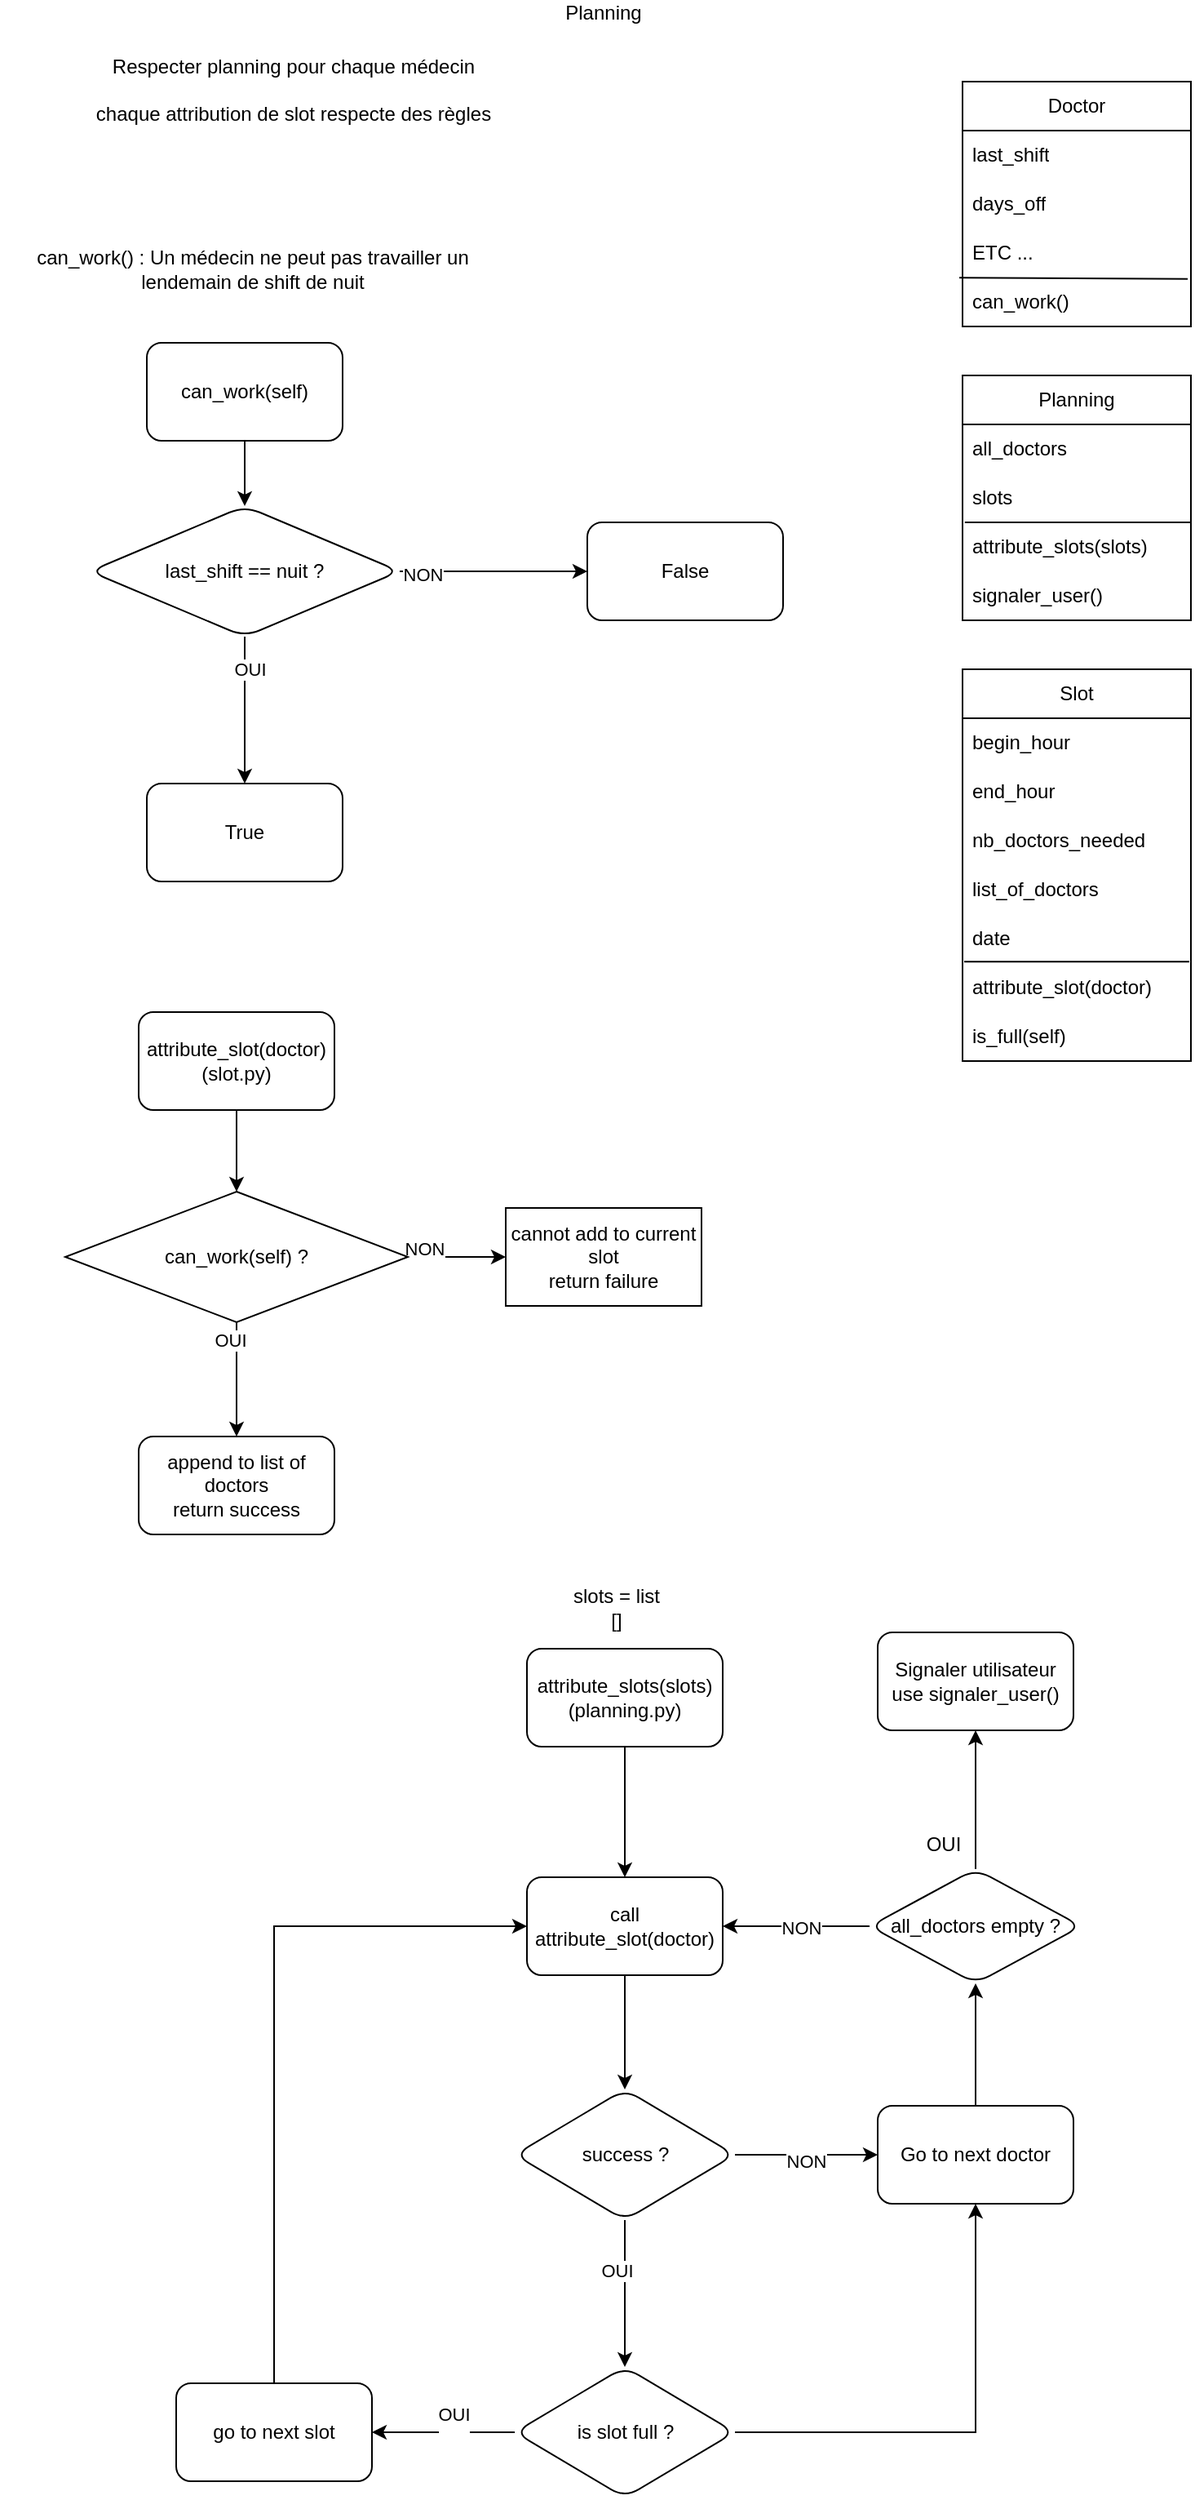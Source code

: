 <mxfile version="28.0.6">
  <diagram name="Page-1" id="e1UUfqzqh1J2FyLAKjhC">
    <mxGraphModel dx="1303" dy="704" grid="1" gridSize="10" guides="1" tooltips="1" connect="1" arrows="1" fold="1" page="1" pageScale="1" pageWidth="850" pageHeight="1100" math="0" shadow="0">
      <root>
        <mxCell id="0" />
        <mxCell id="1" parent="0" />
        <mxCell id="AhvmUSWCSc92sMhkSgfX-1" value="&lt;div&gt;Planning&lt;/div&gt;&lt;div&gt;&lt;br&gt;&lt;/div&gt;" style="text;html=1;align=center;verticalAlign=middle;whiteSpace=wrap;rounded=0;" vertex="1" parent="1">
          <mxGeometry x="380" y="40" width="60" height="30" as="geometry" />
        </mxCell>
        <mxCell id="AhvmUSWCSc92sMhkSgfX-2" value="&lt;div&gt;Respecter planning pour chaque médecin&lt;/div&gt;&lt;div&gt;&lt;br&gt;&lt;/div&gt;&lt;div&gt;chaque attribution de slot respecte des règles&lt;/div&gt;" style="text;html=1;align=center;verticalAlign=middle;whiteSpace=wrap;rounded=0;" vertex="1" parent="1">
          <mxGeometry x="60" y="80" width="320" height="30" as="geometry" />
        </mxCell>
        <mxCell id="AhvmUSWCSc92sMhkSgfX-8" value="can_work() : Un médecin ne peut pas travailler un lendemain de shift de nuit" style="text;html=1;align=center;verticalAlign=middle;whiteSpace=wrap;rounded=0;" vertex="1" parent="1">
          <mxGeometry x="40" y="190" width="310" height="30" as="geometry" />
        </mxCell>
        <mxCell id="AhvmUSWCSc92sMhkSgfX-14" value="" style="edgeStyle=orthogonalEdgeStyle;rounded=0;orthogonalLoop=1;jettySize=auto;html=1;" edge="1" parent="1" source="AhvmUSWCSc92sMhkSgfX-10" target="AhvmUSWCSc92sMhkSgfX-13">
          <mxGeometry relative="1" as="geometry" />
        </mxCell>
        <mxCell id="AhvmUSWCSc92sMhkSgfX-10" value="can_work(self)" style="rounded=1;whiteSpace=wrap;html=1;" vertex="1" parent="1">
          <mxGeometry x="130" y="250" width="120" height="60" as="geometry" />
        </mxCell>
        <mxCell id="AhvmUSWCSc92sMhkSgfX-16" value="" style="edgeStyle=orthogonalEdgeStyle;rounded=0;orthogonalLoop=1;jettySize=auto;html=1;" edge="1" parent="1" source="AhvmUSWCSc92sMhkSgfX-13" target="AhvmUSWCSc92sMhkSgfX-15">
          <mxGeometry relative="1" as="geometry" />
        </mxCell>
        <mxCell id="AhvmUSWCSc92sMhkSgfX-17" value="&lt;div&gt;OUI&lt;/div&gt;" style="edgeLabel;html=1;align=center;verticalAlign=middle;resizable=0;points=[];" vertex="1" connectable="0" parent="AhvmUSWCSc92sMhkSgfX-16">
          <mxGeometry x="-0.556" y="3" relative="1" as="geometry">
            <mxPoint as="offset" />
          </mxGeometry>
        </mxCell>
        <mxCell id="AhvmUSWCSc92sMhkSgfX-19" value="" style="edgeStyle=orthogonalEdgeStyle;rounded=0;orthogonalLoop=1;jettySize=auto;html=1;" edge="1" parent="1" source="AhvmUSWCSc92sMhkSgfX-13" target="AhvmUSWCSc92sMhkSgfX-18">
          <mxGeometry relative="1" as="geometry" />
        </mxCell>
        <mxCell id="AhvmUSWCSc92sMhkSgfX-20" value="NON" style="edgeLabel;html=1;align=center;verticalAlign=middle;resizable=0;points=[];" vertex="1" connectable="0" parent="AhvmUSWCSc92sMhkSgfX-19">
          <mxGeometry x="-0.756" y="-2" relative="1" as="geometry">
            <mxPoint as="offset" />
          </mxGeometry>
        </mxCell>
        <mxCell id="AhvmUSWCSc92sMhkSgfX-13" value="last_shift == nuit ?" style="rhombus;whiteSpace=wrap;html=1;rounded=1;" vertex="1" parent="1">
          <mxGeometry x="95" y="350" width="190" height="80" as="geometry" />
        </mxCell>
        <mxCell id="AhvmUSWCSc92sMhkSgfX-15" value="True" style="whiteSpace=wrap;html=1;rounded=1;" vertex="1" parent="1">
          <mxGeometry x="130" y="520" width="120" height="60" as="geometry" />
        </mxCell>
        <mxCell id="AhvmUSWCSc92sMhkSgfX-18" value="False" style="whiteSpace=wrap;html=1;rounded=1;" vertex="1" parent="1">
          <mxGeometry x="400" y="360" width="120" height="60" as="geometry" />
        </mxCell>
        <mxCell id="AhvmUSWCSc92sMhkSgfX-38" value="Doctor" style="swimlane;fontStyle=0;childLayout=stackLayout;horizontal=1;startSize=30;horizontalStack=0;resizeParent=1;resizeParentMax=0;resizeLast=0;collapsible=1;marginBottom=0;whiteSpace=wrap;html=1;" vertex="1" parent="1">
          <mxGeometry x="630" y="90" width="140" height="150" as="geometry" />
        </mxCell>
        <mxCell id="AhvmUSWCSc92sMhkSgfX-39" value="last_shift" style="text;strokeColor=none;fillColor=none;align=left;verticalAlign=middle;spacingLeft=4;spacingRight=4;overflow=hidden;points=[[0,0.5],[1,0.5]];portConstraint=eastwest;rotatable=0;whiteSpace=wrap;html=1;" vertex="1" parent="AhvmUSWCSc92sMhkSgfX-38">
          <mxGeometry y="30" width="140" height="30" as="geometry" />
        </mxCell>
        <mxCell id="AhvmUSWCSc92sMhkSgfX-40" value="days_off" style="text;strokeColor=none;fillColor=none;align=left;verticalAlign=middle;spacingLeft=4;spacingRight=4;overflow=hidden;points=[[0,0.5],[1,0.5]];portConstraint=eastwest;rotatable=0;whiteSpace=wrap;html=1;" vertex="1" parent="AhvmUSWCSc92sMhkSgfX-38">
          <mxGeometry y="60" width="140" height="30" as="geometry" />
        </mxCell>
        <mxCell id="AhvmUSWCSc92sMhkSgfX-41" value="&lt;div&gt;ETC ...&lt;/div&gt;" style="text;strokeColor=none;fillColor=none;align=left;verticalAlign=middle;spacingLeft=4;spacingRight=4;overflow=hidden;points=[[0,0.5],[1,0.5]];portConstraint=eastwest;rotatable=0;whiteSpace=wrap;html=1;" vertex="1" parent="AhvmUSWCSc92sMhkSgfX-38">
          <mxGeometry y="90" width="140" height="30" as="geometry" />
        </mxCell>
        <mxCell id="AhvmUSWCSc92sMhkSgfX-58" value="&lt;div&gt;can_work()&lt;/div&gt;" style="text;strokeColor=none;fillColor=none;align=left;verticalAlign=middle;spacingLeft=4;spacingRight=4;overflow=hidden;points=[[0,0.5],[1,0.5]];portConstraint=eastwest;rotatable=0;whiteSpace=wrap;html=1;" vertex="1" parent="AhvmUSWCSc92sMhkSgfX-38">
          <mxGeometry y="120" width="140" height="30" as="geometry" />
        </mxCell>
        <mxCell id="AhvmUSWCSc92sMhkSgfX-57" value="" style="endArrow=none;html=1;rounded=0;exitX=-0.014;exitY=1.006;exitDx=0;exitDy=0;exitPerimeter=0;entryX=0.986;entryY=0.028;entryDx=0;entryDy=0;entryPerimeter=0;" edge="1" parent="AhvmUSWCSc92sMhkSgfX-38" source="AhvmUSWCSc92sMhkSgfX-41" target="AhvmUSWCSc92sMhkSgfX-58">
          <mxGeometry width="50" height="50" relative="1" as="geometry">
            <mxPoint x="-135" y="180" as="sourcePoint" />
            <mxPoint x="-85" y="130" as="targetPoint" />
          </mxGeometry>
        </mxCell>
        <mxCell id="AhvmUSWCSc92sMhkSgfX-42" value="Planning" style="swimlane;fontStyle=0;childLayout=stackLayout;horizontal=1;startSize=30;horizontalStack=0;resizeParent=1;resizeParentMax=0;resizeLast=0;collapsible=1;marginBottom=0;whiteSpace=wrap;html=1;" vertex="1" parent="1">
          <mxGeometry x="630" y="270" width="140" height="150" as="geometry" />
        </mxCell>
        <mxCell id="AhvmUSWCSc92sMhkSgfX-88" value="all_doctors" style="text;strokeColor=none;fillColor=none;align=left;verticalAlign=middle;spacingLeft=4;spacingRight=4;overflow=hidden;points=[[0,0.5],[1,0.5]];portConstraint=eastwest;rotatable=0;whiteSpace=wrap;html=1;" vertex="1" parent="AhvmUSWCSc92sMhkSgfX-42">
          <mxGeometry y="30" width="140" height="30" as="geometry" />
        </mxCell>
        <mxCell id="AhvmUSWCSc92sMhkSgfX-60" value="slots" style="text;strokeColor=none;fillColor=none;align=left;verticalAlign=middle;spacingLeft=4;spacingRight=4;overflow=hidden;points=[[0,0.5],[1,0.5]];portConstraint=eastwest;rotatable=0;whiteSpace=wrap;html=1;" vertex="1" parent="AhvmUSWCSc92sMhkSgfX-42">
          <mxGeometry y="60" width="140" height="30" as="geometry" />
        </mxCell>
        <mxCell id="AhvmUSWCSc92sMhkSgfX-61" value="" style="endArrow=none;html=1;rounded=0;exitX=0.011;exitY=0.017;exitDx=0;exitDy=0;exitPerimeter=0;entryX=1.001;entryY=0.017;entryDx=0;entryDy=0;entryPerimeter=0;" edge="1" parent="AhvmUSWCSc92sMhkSgfX-42">
          <mxGeometry width="50" height="50" relative="1" as="geometry">
            <mxPoint x="1.4" y="90.0" as="sourcePoint" />
            <mxPoint x="140.0" y="90.0" as="targetPoint" />
          </mxGeometry>
        </mxCell>
        <mxCell id="AhvmUSWCSc92sMhkSgfX-116" value="attribute_slots(slots)" style="text;strokeColor=none;fillColor=none;align=left;verticalAlign=middle;spacingLeft=4;spacingRight=4;overflow=hidden;points=[[0,0.5],[1,0.5]];portConstraint=eastwest;rotatable=0;whiteSpace=wrap;html=1;" vertex="1" parent="AhvmUSWCSc92sMhkSgfX-42">
          <mxGeometry y="90" width="140" height="30" as="geometry" />
        </mxCell>
        <mxCell id="AhvmUSWCSc92sMhkSgfX-43" value="signaler_user()" style="text;strokeColor=none;fillColor=none;align=left;verticalAlign=middle;spacingLeft=4;spacingRight=4;overflow=hidden;points=[[0,0.5],[1,0.5]];portConstraint=eastwest;rotatable=0;whiteSpace=wrap;html=1;" vertex="1" parent="AhvmUSWCSc92sMhkSgfX-42">
          <mxGeometry y="120" width="140" height="30" as="geometry" />
        </mxCell>
        <mxCell id="AhvmUSWCSc92sMhkSgfX-46" value="Slot" style="swimlane;fontStyle=0;childLayout=stackLayout;horizontal=1;startSize=30;horizontalStack=0;resizeParent=1;resizeParentMax=0;resizeLast=0;collapsible=1;marginBottom=0;whiteSpace=wrap;html=1;" vertex="1" parent="1">
          <mxGeometry x="630" y="450" width="140" height="240" as="geometry" />
        </mxCell>
        <mxCell id="AhvmUSWCSc92sMhkSgfX-48" value="begin_hour" style="text;strokeColor=none;fillColor=none;align=left;verticalAlign=middle;spacingLeft=4;spacingRight=4;overflow=hidden;points=[[0,0.5],[1,0.5]];portConstraint=eastwest;rotatable=0;whiteSpace=wrap;html=1;" vertex="1" parent="AhvmUSWCSc92sMhkSgfX-46">
          <mxGeometry y="30" width="140" height="30" as="geometry" />
        </mxCell>
        <mxCell id="AhvmUSWCSc92sMhkSgfX-47" value="end_hour" style="text;strokeColor=none;fillColor=none;align=left;verticalAlign=middle;spacingLeft=4;spacingRight=4;overflow=hidden;points=[[0,0.5],[1,0.5]];portConstraint=eastwest;rotatable=0;whiteSpace=wrap;html=1;" vertex="1" parent="AhvmUSWCSc92sMhkSgfX-46">
          <mxGeometry y="60" width="140" height="30" as="geometry" />
        </mxCell>
        <mxCell id="AhvmUSWCSc92sMhkSgfX-52" value="&lt;div&gt;nb_doctors_needed&lt;/div&gt;" style="text;strokeColor=none;fillColor=none;align=left;verticalAlign=middle;spacingLeft=4;spacingRight=4;overflow=hidden;points=[[0,0.5],[1,0.5]];portConstraint=eastwest;rotatable=0;whiteSpace=wrap;html=1;" vertex="1" parent="AhvmUSWCSc92sMhkSgfX-46">
          <mxGeometry y="90" width="140" height="30" as="geometry" />
        </mxCell>
        <mxCell id="AhvmUSWCSc92sMhkSgfX-123" value="list_of_doctors" style="text;strokeColor=none;fillColor=none;align=left;verticalAlign=middle;spacingLeft=4;spacingRight=4;overflow=hidden;points=[[0,0.5],[1,0.5]];portConstraint=eastwest;rotatable=0;whiteSpace=wrap;html=1;" vertex="1" parent="AhvmUSWCSc92sMhkSgfX-46">
          <mxGeometry y="120" width="140" height="30" as="geometry" />
        </mxCell>
        <mxCell id="AhvmUSWCSc92sMhkSgfX-49" value="date" style="text;strokeColor=none;fillColor=none;align=left;verticalAlign=middle;spacingLeft=4;spacingRight=4;overflow=hidden;points=[[0,0.5],[1,0.5]];portConstraint=eastwest;rotatable=0;whiteSpace=wrap;html=1;" vertex="1" parent="AhvmUSWCSc92sMhkSgfX-46">
          <mxGeometry y="150" width="140" height="30" as="geometry" />
        </mxCell>
        <mxCell id="AhvmUSWCSc92sMhkSgfX-64" value="" style="endArrow=none;html=1;rounded=0;exitX=0.011;exitY=0.017;exitDx=0;exitDy=0;exitPerimeter=0;entryX=1.001;entryY=0.017;entryDx=0;entryDy=0;entryPerimeter=0;" edge="1" parent="AhvmUSWCSc92sMhkSgfX-46">
          <mxGeometry width="50" height="50" relative="1" as="geometry">
            <mxPoint x="1" y="179.09" as="sourcePoint" />
            <mxPoint x="139" y="179.09" as="targetPoint" />
          </mxGeometry>
        </mxCell>
        <mxCell id="AhvmUSWCSc92sMhkSgfX-122" value="attribute_slot(doctor)" style="text;strokeColor=none;fillColor=none;align=left;verticalAlign=middle;spacingLeft=4;spacingRight=4;overflow=hidden;points=[[0,0.5],[1,0.5]];portConstraint=eastwest;rotatable=0;whiteSpace=wrap;html=1;" vertex="1" parent="AhvmUSWCSc92sMhkSgfX-46">
          <mxGeometry y="180" width="140" height="30" as="geometry" />
        </mxCell>
        <mxCell id="AhvmUSWCSc92sMhkSgfX-62" value="is_full(self)" style="text;strokeColor=none;fillColor=none;align=left;verticalAlign=middle;spacingLeft=4;spacingRight=4;overflow=hidden;points=[[0,0.5],[1,0.5]];portConstraint=eastwest;rotatable=0;whiteSpace=wrap;html=1;" vertex="1" parent="AhvmUSWCSc92sMhkSgfX-46">
          <mxGeometry y="210" width="140" height="30" as="geometry" />
        </mxCell>
        <mxCell id="AhvmUSWCSc92sMhkSgfX-66" value="" style="edgeStyle=orthogonalEdgeStyle;rounded=0;orthogonalLoop=1;jettySize=auto;html=1;" edge="1" parent="1" source="AhvmUSWCSc92sMhkSgfX-67" target="AhvmUSWCSc92sMhkSgfX-72">
          <mxGeometry relative="1" as="geometry" />
        </mxCell>
        <mxCell id="AhvmUSWCSc92sMhkSgfX-67" value="&lt;div&gt;attribute_slot(doctor)&lt;/div&gt;&lt;div&gt;(slot.py)&lt;/div&gt;" style="rounded=1;whiteSpace=wrap;html=1;" vertex="1" parent="1">
          <mxGeometry x="125" y="660" width="120" height="60" as="geometry" />
        </mxCell>
        <mxCell id="AhvmUSWCSc92sMhkSgfX-68" value="" style="edgeStyle=orthogonalEdgeStyle;rounded=0;orthogonalLoop=1;jettySize=auto;html=1;" edge="1" parent="1" source="AhvmUSWCSc92sMhkSgfX-72">
          <mxGeometry relative="1" as="geometry">
            <mxPoint x="185" y="920" as="targetPoint" />
          </mxGeometry>
        </mxCell>
        <mxCell id="AhvmUSWCSc92sMhkSgfX-69" value="&lt;div&gt;OUI&lt;/div&gt;" style="edgeLabel;html=1;align=center;verticalAlign=middle;resizable=0;points=[];" vertex="1" connectable="0" parent="AhvmUSWCSc92sMhkSgfX-68">
          <mxGeometry x="-0.689" y="-4" relative="1" as="geometry">
            <mxPoint as="offset" />
          </mxGeometry>
        </mxCell>
        <mxCell id="AhvmUSWCSc92sMhkSgfX-70" value="" style="edgeStyle=orthogonalEdgeStyle;rounded=0;orthogonalLoop=1;jettySize=auto;html=1;" edge="1" parent="1" source="AhvmUSWCSc92sMhkSgfX-72" target="AhvmUSWCSc92sMhkSgfX-74">
          <mxGeometry relative="1" as="geometry" />
        </mxCell>
        <mxCell id="AhvmUSWCSc92sMhkSgfX-71" value="NON" style="edgeLabel;html=1;align=center;verticalAlign=middle;resizable=0;points=[];" vertex="1" connectable="0" parent="AhvmUSWCSc92sMhkSgfX-70">
          <mxGeometry x="-0.69" y="5" relative="1" as="geometry">
            <mxPoint as="offset" />
          </mxGeometry>
        </mxCell>
        <mxCell id="AhvmUSWCSc92sMhkSgfX-72" value="can_work(self) ?" style="rhombus;whiteSpace=wrap;html=1;" vertex="1" parent="1">
          <mxGeometry x="80" y="770" width="210" height="80" as="geometry" />
        </mxCell>
        <mxCell id="AhvmUSWCSc92sMhkSgfX-73" value="&lt;div&gt;append to list of doctors&lt;br&gt;return success&lt;/div&gt;" style="rounded=1;whiteSpace=wrap;html=1;" vertex="1" parent="1">
          <mxGeometry x="125" y="920" width="120" height="60" as="geometry" />
        </mxCell>
        <mxCell id="AhvmUSWCSc92sMhkSgfX-74" value="cannot add to current slot&lt;br&gt;return failure" style="whiteSpace=wrap;html=1;" vertex="1" parent="1">
          <mxGeometry x="350" y="780" width="120" height="60" as="geometry" />
        </mxCell>
        <mxCell id="AhvmUSWCSc92sMhkSgfX-85" value="" style="edgeStyle=orthogonalEdgeStyle;rounded=0;orthogonalLoop=1;jettySize=auto;html=1;" edge="1" parent="1" source="AhvmUSWCSc92sMhkSgfX-76">
          <mxGeometry relative="1" as="geometry">
            <mxPoint x="423" y="1190" as="targetPoint" />
          </mxGeometry>
        </mxCell>
        <mxCell id="AhvmUSWCSc92sMhkSgfX-76" value="attribute_slots(slots)&lt;br&gt;(planning.py)" style="rounded=1;whiteSpace=wrap;html=1;" vertex="1" parent="1">
          <mxGeometry x="363" y="1050" width="120" height="60" as="geometry" />
        </mxCell>
        <mxCell id="AhvmUSWCSc92sMhkSgfX-90" value="slots = list []" style="text;html=1;align=center;verticalAlign=middle;whiteSpace=wrap;rounded=0;" vertex="1" parent="1">
          <mxGeometry x="388" y="1010" width="60" height="30" as="geometry" />
        </mxCell>
        <mxCell id="AhvmUSWCSc92sMhkSgfX-93" value="" style="edgeStyle=orthogonalEdgeStyle;rounded=0;orthogonalLoop=1;jettySize=auto;html=1;" edge="1" parent="1" source="AhvmUSWCSc92sMhkSgfX-91" target="AhvmUSWCSc92sMhkSgfX-92">
          <mxGeometry relative="1" as="geometry" />
        </mxCell>
        <mxCell id="AhvmUSWCSc92sMhkSgfX-91" value="call attribute_slot(doctor)" style="whiteSpace=wrap;html=1;rounded=1;" vertex="1" parent="1">
          <mxGeometry x="363" y="1190" width="120" height="60" as="geometry" />
        </mxCell>
        <mxCell id="AhvmUSWCSc92sMhkSgfX-95" value="" style="edgeStyle=orthogonalEdgeStyle;rounded=0;orthogonalLoop=1;jettySize=auto;html=1;" edge="1" parent="1" source="AhvmUSWCSc92sMhkSgfX-92">
          <mxGeometry relative="1" as="geometry">
            <mxPoint x="423" y="1490" as="targetPoint" />
          </mxGeometry>
        </mxCell>
        <mxCell id="AhvmUSWCSc92sMhkSgfX-96" value="OUI" style="edgeLabel;html=1;align=center;verticalAlign=middle;resizable=0;points=[];" vertex="1" connectable="0" parent="AhvmUSWCSc92sMhkSgfX-95">
          <mxGeometry x="-0.311" y="-5" relative="1" as="geometry">
            <mxPoint as="offset" />
          </mxGeometry>
        </mxCell>
        <mxCell id="AhvmUSWCSc92sMhkSgfX-108" value="" style="edgeStyle=orthogonalEdgeStyle;rounded=0;orthogonalLoop=1;jettySize=auto;html=1;" edge="1" parent="1" source="AhvmUSWCSc92sMhkSgfX-92" target="AhvmUSWCSc92sMhkSgfX-107">
          <mxGeometry relative="1" as="geometry" />
        </mxCell>
        <mxCell id="AhvmUSWCSc92sMhkSgfX-109" value="NON" style="edgeLabel;html=1;align=center;verticalAlign=middle;resizable=0;points=[];" vertex="1" connectable="0" parent="AhvmUSWCSc92sMhkSgfX-108">
          <mxGeometry x="-0.006" y="-4" relative="1" as="geometry">
            <mxPoint as="offset" />
          </mxGeometry>
        </mxCell>
        <mxCell id="AhvmUSWCSc92sMhkSgfX-92" value="success ?" style="rhombus;whiteSpace=wrap;html=1;rounded=1;" vertex="1" parent="1">
          <mxGeometry x="355.5" y="1320" width="135" height="80" as="geometry" />
        </mxCell>
        <mxCell id="AhvmUSWCSc92sMhkSgfX-99" value="" style="edgeStyle=orthogonalEdgeStyle;rounded=0;orthogonalLoop=1;jettySize=auto;html=1;" edge="1" parent="1" source="AhvmUSWCSc92sMhkSgfX-97" target="AhvmUSWCSc92sMhkSgfX-98">
          <mxGeometry relative="1" as="geometry" />
        </mxCell>
        <mxCell id="AhvmUSWCSc92sMhkSgfX-101" value="&lt;div&gt;OUI&lt;/div&gt;&lt;div&gt;&lt;br&gt;&lt;/div&gt;" style="edgeLabel;html=1;align=center;verticalAlign=middle;resizable=0;points=[];" vertex="1" connectable="0" parent="AhvmUSWCSc92sMhkSgfX-99">
          <mxGeometry x="-0.12" y="-4" relative="1" as="geometry">
            <mxPoint x="1" as="offset" />
          </mxGeometry>
        </mxCell>
        <mxCell id="AhvmUSWCSc92sMhkSgfX-121" style="edgeStyle=orthogonalEdgeStyle;rounded=0;orthogonalLoop=1;jettySize=auto;html=1;entryX=0.5;entryY=1;entryDx=0;entryDy=0;" edge="1" parent="1" source="AhvmUSWCSc92sMhkSgfX-97" target="AhvmUSWCSc92sMhkSgfX-107">
          <mxGeometry relative="1" as="geometry" />
        </mxCell>
        <mxCell id="AhvmUSWCSc92sMhkSgfX-97" value="is slot full ?" style="rhombus;whiteSpace=wrap;html=1;rounded=1;" vertex="1" parent="1">
          <mxGeometry x="355.5" y="1490" width="135" height="80" as="geometry" />
        </mxCell>
        <mxCell id="AhvmUSWCSc92sMhkSgfX-100" style="edgeStyle=orthogonalEdgeStyle;rounded=0;orthogonalLoop=1;jettySize=auto;html=1;exitX=0.5;exitY=0;exitDx=0;exitDy=0;entryX=0;entryY=0.5;entryDx=0;entryDy=0;" edge="1" parent="1" source="AhvmUSWCSc92sMhkSgfX-98" target="AhvmUSWCSc92sMhkSgfX-91">
          <mxGeometry relative="1" as="geometry" />
        </mxCell>
        <mxCell id="AhvmUSWCSc92sMhkSgfX-98" value="go to next slot" style="whiteSpace=wrap;html=1;rounded=1;" vertex="1" parent="1">
          <mxGeometry x="148" y="1500" width="120" height="60" as="geometry" />
        </mxCell>
        <mxCell id="AhvmUSWCSc92sMhkSgfX-111" value="" style="edgeStyle=orthogonalEdgeStyle;rounded=0;orthogonalLoop=1;jettySize=auto;html=1;" edge="1" parent="1" source="AhvmUSWCSc92sMhkSgfX-107" target="AhvmUSWCSc92sMhkSgfX-110">
          <mxGeometry relative="1" as="geometry" />
        </mxCell>
        <mxCell id="AhvmUSWCSc92sMhkSgfX-107" value="Go to next doctor" style="whiteSpace=wrap;html=1;rounded=1;" vertex="1" parent="1">
          <mxGeometry x="578" y="1330" width="120" height="60" as="geometry" />
        </mxCell>
        <mxCell id="AhvmUSWCSc92sMhkSgfX-112" value="" style="edgeStyle=orthogonalEdgeStyle;rounded=0;orthogonalLoop=1;jettySize=auto;html=1;" edge="1" parent="1" source="AhvmUSWCSc92sMhkSgfX-110" target="AhvmUSWCSc92sMhkSgfX-91">
          <mxGeometry relative="1" as="geometry" />
        </mxCell>
        <mxCell id="AhvmUSWCSc92sMhkSgfX-113" value="NON" style="edgeLabel;html=1;align=center;verticalAlign=middle;resizable=0;points=[];" vertex="1" connectable="0" parent="AhvmUSWCSc92sMhkSgfX-112">
          <mxGeometry x="-0.067" y="1" relative="1" as="geometry">
            <mxPoint as="offset" />
          </mxGeometry>
        </mxCell>
        <mxCell id="AhvmUSWCSc92sMhkSgfX-115" value="" style="edgeStyle=orthogonalEdgeStyle;rounded=0;orthogonalLoop=1;jettySize=auto;html=1;" edge="1" parent="1" source="AhvmUSWCSc92sMhkSgfX-110" target="AhvmUSWCSc92sMhkSgfX-114">
          <mxGeometry relative="1" as="geometry" />
        </mxCell>
        <mxCell id="AhvmUSWCSc92sMhkSgfX-110" value="all_doctors empty ?" style="rhombus;whiteSpace=wrap;html=1;rounded=1;" vertex="1" parent="1">
          <mxGeometry x="573" y="1185" width="130" height="70" as="geometry" />
        </mxCell>
        <mxCell id="AhvmUSWCSc92sMhkSgfX-114" value="&lt;div&gt;Signaler utilisateur&lt;br&gt;use signaler_user()&lt;/div&gt;" style="whiteSpace=wrap;html=1;rounded=1;" vertex="1" parent="1">
          <mxGeometry x="578" y="1040" width="120" height="60" as="geometry" />
        </mxCell>
        <mxCell id="AhvmUSWCSc92sMhkSgfX-117" value="&lt;div&gt;OUI&lt;/div&gt;" style="text;html=1;align=center;verticalAlign=middle;resizable=0;points=[];autosize=1;strokeColor=none;fillColor=none;" vertex="1" parent="1">
          <mxGeometry x="598" y="1155" width="40" height="30" as="geometry" />
        </mxCell>
      </root>
    </mxGraphModel>
  </diagram>
</mxfile>
